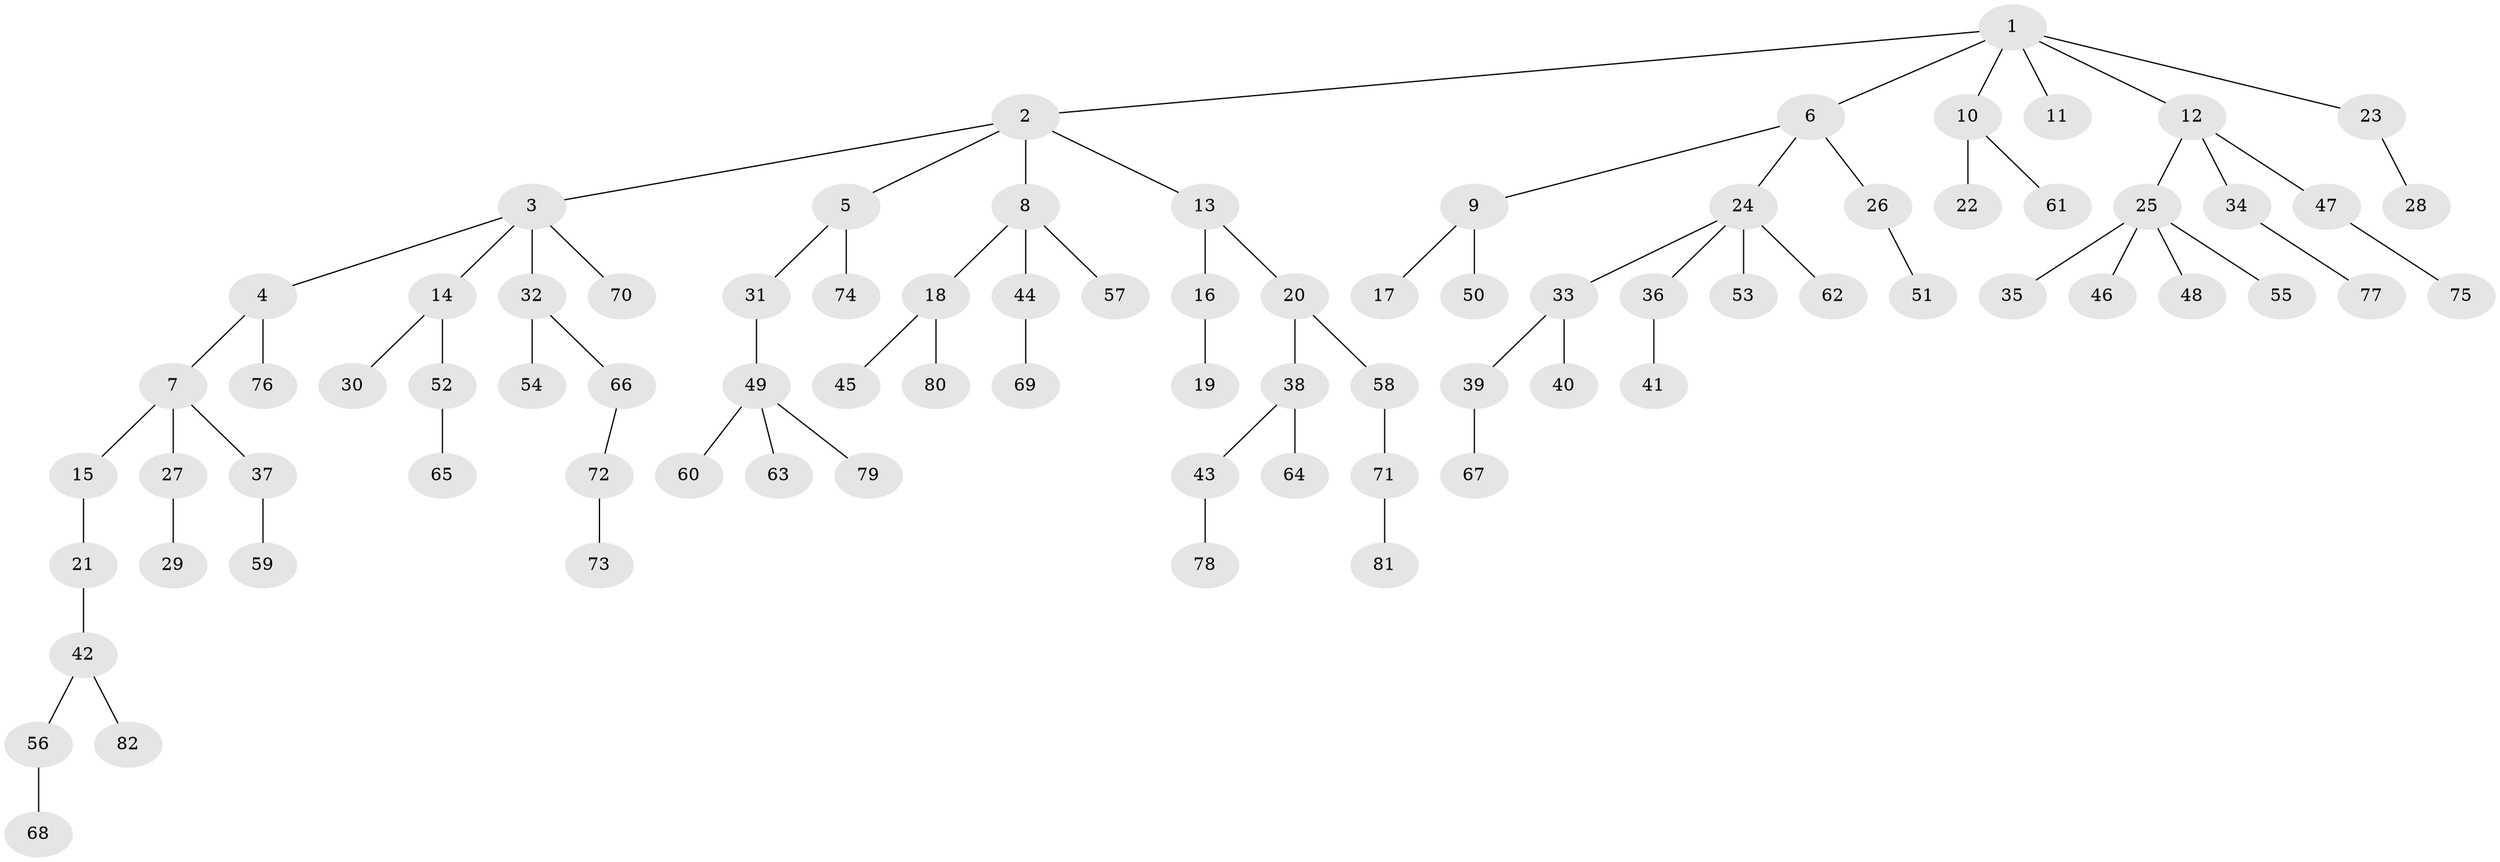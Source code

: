 // coarse degree distribution, {2: 0.12195121951219512, 5: 0.04878048780487805, 1: 0.6585365853658537, 10: 0.024390243902439025, 4: 0.12195121951219512, 3: 0.024390243902439025}
// Generated by graph-tools (version 1.1) at 2025/57/03/04/25 21:57:12]
// undirected, 82 vertices, 81 edges
graph export_dot {
graph [start="1"]
  node [color=gray90,style=filled];
  1;
  2;
  3;
  4;
  5;
  6;
  7;
  8;
  9;
  10;
  11;
  12;
  13;
  14;
  15;
  16;
  17;
  18;
  19;
  20;
  21;
  22;
  23;
  24;
  25;
  26;
  27;
  28;
  29;
  30;
  31;
  32;
  33;
  34;
  35;
  36;
  37;
  38;
  39;
  40;
  41;
  42;
  43;
  44;
  45;
  46;
  47;
  48;
  49;
  50;
  51;
  52;
  53;
  54;
  55;
  56;
  57;
  58;
  59;
  60;
  61;
  62;
  63;
  64;
  65;
  66;
  67;
  68;
  69;
  70;
  71;
  72;
  73;
  74;
  75;
  76;
  77;
  78;
  79;
  80;
  81;
  82;
  1 -- 2;
  1 -- 6;
  1 -- 10;
  1 -- 11;
  1 -- 12;
  1 -- 23;
  2 -- 3;
  2 -- 5;
  2 -- 8;
  2 -- 13;
  3 -- 4;
  3 -- 14;
  3 -- 32;
  3 -- 70;
  4 -- 7;
  4 -- 76;
  5 -- 31;
  5 -- 74;
  6 -- 9;
  6 -- 24;
  6 -- 26;
  7 -- 15;
  7 -- 27;
  7 -- 37;
  8 -- 18;
  8 -- 44;
  8 -- 57;
  9 -- 17;
  9 -- 50;
  10 -- 22;
  10 -- 61;
  12 -- 25;
  12 -- 34;
  12 -- 47;
  13 -- 16;
  13 -- 20;
  14 -- 30;
  14 -- 52;
  15 -- 21;
  16 -- 19;
  18 -- 45;
  18 -- 80;
  20 -- 38;
  20 -- 58;
  21 -- 42;
  23 -- 28;
  24 -- 33;
  24 -- 36;
  24 -- 53;
  24 -- 62;
  25 -- 35;
  25 -- 46;
  25 -- 48;
  25 -- 55;
  26 -- 51;
  27 -- 29;
  31 -- 49;
  32 -- 54;
  32 -- 66;
  33 -- 39;
  33 -- 40;
  34 -- 77;
  36 -- 41;
  37 -- 59;
  38 -- 43;
  38 -- 64;
  39 -- 67;
  42 -- 56;
  42 -- 82;
  43 -- 78;
  44 -- 69;
  47 -- 75;
  49 -- 60;
  49 -- 63;
  49 -- 79;
  52 -- 65;
  56 -- 68;
  58 -- 71;
  66 -- 72;
  71 -- 81;
  72 -- 73;
}
